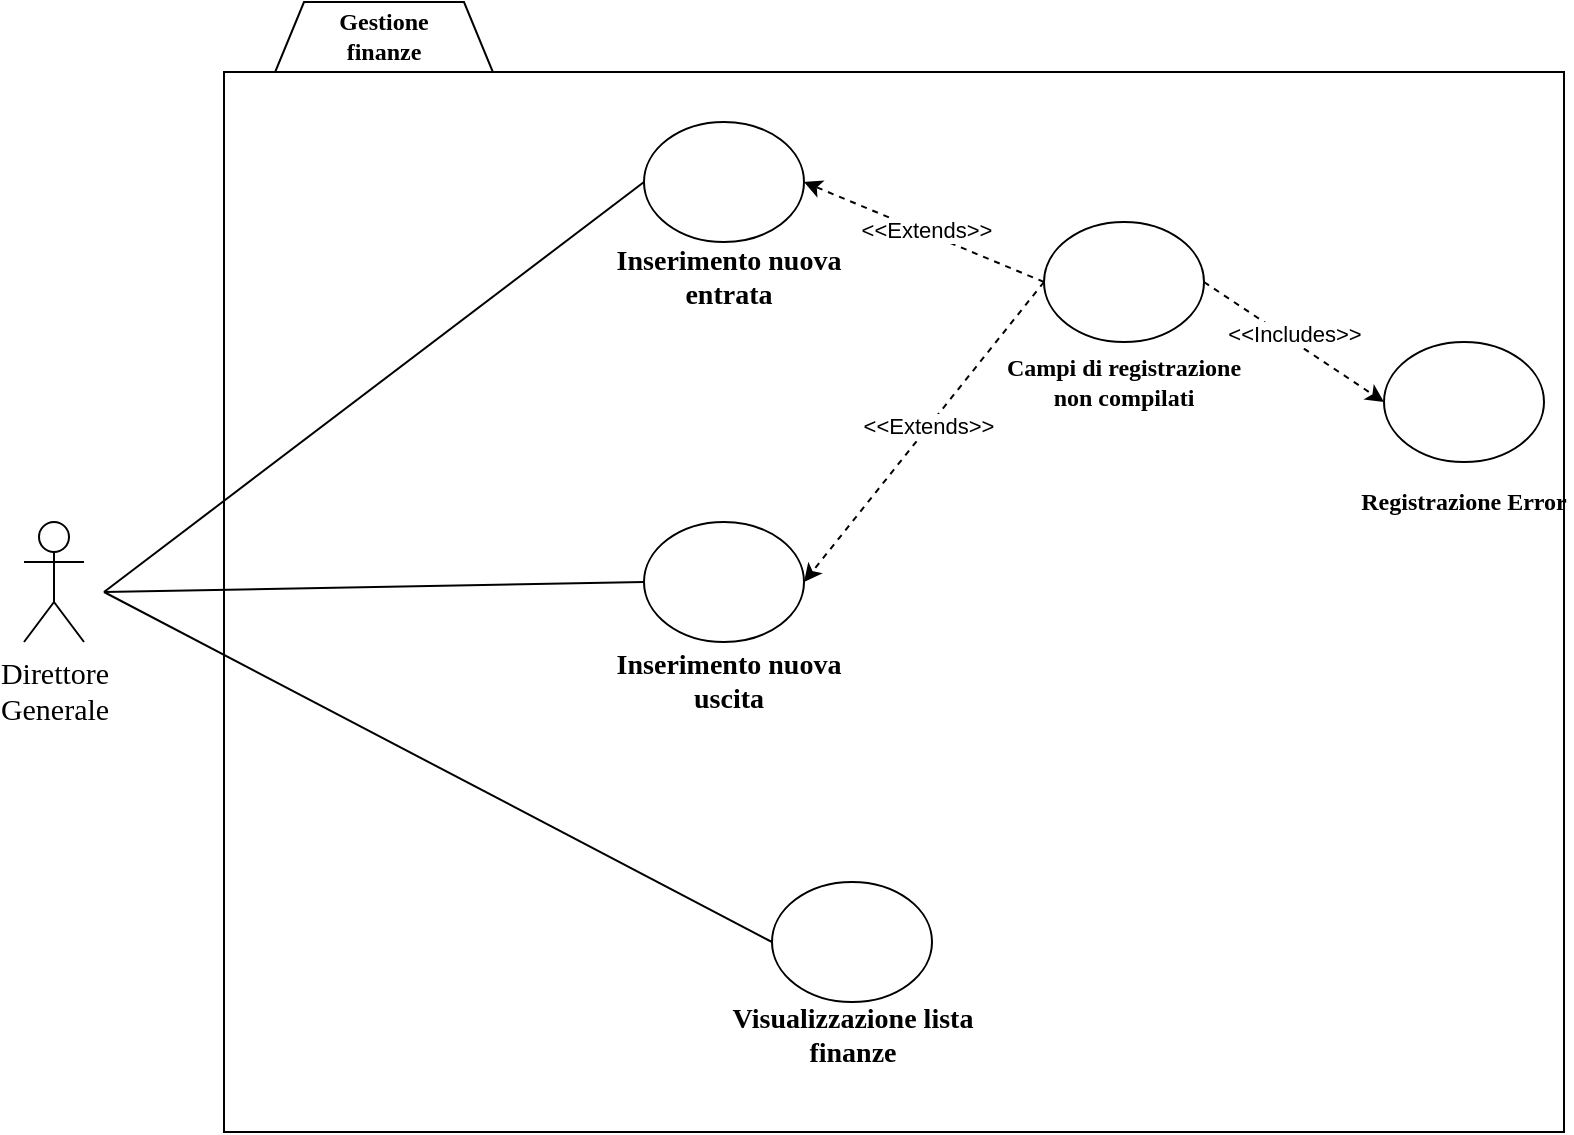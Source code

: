 <mxfile version="13.10.5" type="github">
  <diagram id="ItNjQNX7oRzqFyE7Ipll" name="Page-1">
    <mxGraphModel dx="946" dy="645" grid="1" gridSize="10" guides="1" tooltips="1" connect="1" arrows="1" fold="1" page="1" pageScale="1" pageWidth="827" pageHeight="1169" math="0" shadow="0">
      <root>
        <mxCell id="0" />
        <mxCell id="1" parent="0" />
        <mxCell id="o0FbUrnGtFw57tziQlIS-1" value="" style="shape=hexagon;perimeter=hexagonPerimeter2;whiteSpace=wrap;html=1;fixedSize=1;" parent="1" vertex="1">
          <mxGeometry x="160" y="70" width="120" height="97" as="geometry" />
        </mxCell>
        <mxCell id="o0FbUrnGtFw57tziQlIS-2" value="" style="rounded=0;whiteSpace=wrap;html=1;" parent="1" vertex="1">
          <mxGeometry x="140" y="105" width="670" height="530" as="geometry" />
        </mxCell>
        <mxCell id="o0FbUrnGtFw57tziQlIS-3" value="&lt;font face=&quot;Times New Roman&quot;&gt;&lt;span style=&quot;font-size: 14px&quot;&gt;&lt;b&gt;Inserimento nuova uscita&lt;/b&gt;&lt;/span&gt;&lt;/font&gt;" style="text;html=1;strokeColor=none;fillColor=none;align=center;verticalAlign=middle;whiteSpace=wrap;rounded=0;" parent="1" vertex="1">
          <mxGeometry x="320" y="400" width="145" height="20" as="geometry" />
        </mxCell>
        <mxCell id="o0FbUrnGtFw57tziQlIS-4" value="&lt;div align=&quot;center&quot;&gt;&lt;font face=&quot;Times New Roman&quot;&gt;&lt;b&gt;Gestione&lt;/b&gt;&lt;/font&gt;&lt;/div&gt;&lt;div align=&quot;center&quot;&gt;&lt;font face=&quot;Times New Roman&quot;&gt;&lt;b&gt;finanze&lt;/b&gt;&lt;/font&gt;&lt;/div&gt;" style="text;html=1;strokeColor=none;fillColor=none;align=center;verticalAlign=middle;whiteSpace=wrap;rounded=0;" parent="1" vertex="1">
          <mxGeometry x="200" y="77" width="40" height="20" as="geometry" />
        </mxCell>
        <mxCell id="o0FbUrnGtFw57tziQlIS-5" value="&lt;div&gt;&lt;br&gt;&lt;/div&gt;&lt;div&gt;&lt;br&gt;&lt;/div&gt;&lt;div&gt;&lt;br&gt;&lt;/div&gt;&lt;div&gt;&lt;br&gt;&lt;/div&gt;&lt;div&gt;&lt;br&gt;&lt;/div&gt;&lt;div&gt;&lt;br&gt;&lt;/div&gt;" style="ellipse;whiteSpace=wrap;html=1;" parent="1" vertex="1">
          <mxGeometry x="350" y="330" width="80" height="60" as="geometry" />
        </mxCell>
        <mxCell id="o0FbUrnGtFw57tziQlIS-7" value="&lt;div&gt;&lt;br&gt;&lt;/div&gt;&lt;div&gt;&lt;br&gt;&lt;/div&gt;&lt;div&gt;&lt;br&gt;&lt;/div&gt;&lt;div&gt;&lt;br&gt;&lt;/div&gt;&lt;div&gt;&lt;br&gt;&lt;/div&gt;&lt;div&gt;&lt;br&gt;&lt;/div&gt;" style="ellipse;whiteSpace=wrap;html=1;" parent="1" vertex="1">
          <mxGeometry x="414" y="510" width="80" height="60" as="geometry" />
        </mxCell>
        <mxCell id="o0FbUrnGtFw57tziQlIS-9" value="" style="endArrow=none;html=1;entryX=0;entryY=0.5;entryDx=0;entryDy=0;exitX=1;exitY=0.333;exitDx=0;exitDy=0;exitPerimeter=0;" parent="1" target="o0FbUrnGtFw57tziQlIS-5" edge="1">
          <mxGeometry width="50" height="50" relative="1" as="geometry">
            <mxPoint x="80" y="365" as="sourcePoint" />
            <mxPoint x="330" y="350" as="targetPoint" />
          </mxGeometry>
        </mxCell>
        <mxCell id="o0FbUrnGtFw57tziQlIS-10" value="&lt;font face=&quot;Times New Roman&quot;&gt;&lt;b&gt;&lt;span style=&quot;font-size: 14px&quot;&gt;Inserimento&amp;nbsp;nuova entrata&lt;/span&gt;&lt;/b&gt;&lt;/font&gt;" style="text;html=1;strokeColor=none;fillColor=none;align=center;verticalAlign=middle;whiteSpace=wrap;rounded=0;" parent="1" vertex="1">
          <mxGeometry x="320" y="198" width="145" height="20" as="geometry" />
        </mxCell>
        <mxCell id="o0FbUrnGtFw57tziQlIS-12" value="&lt;font face=&quot;Times New Roman&quot;&gt;&lt;span style=&quot;font-size: 14px&quot;&gt;&lt;b&gt;Visualizzazione lista finanze&lt;/b&gt;&lt;/span&gt;&lt;/font&gt;" style="text;html=1;strokeColor=none;fillColor=none;align=center;verticalAlign=middle;whiteSpace=wrap;rounded=0;" parent="1" vertex="1">
          <mxGeometry x="381.5" y="577" width="145" height="20" as="geometry" />
        </mxCell>
        <mxCell id="o0FbUrnGtFw57tziQlIS-14" value="&lt;div&gt;&lt;br&gt;&lt;/div&gt;&lt;div&gt;&lt;br&gt;&lt;/div&gt;&lt;div&gt;&lt;br&gt;&lt;/div&gt;&lt;div&gt;&lt;br&gt;&lt;/div&gt;&lt;div&gt;&lt;br&gt;&lt;/div&gt;&lt;div&gt;&lt;br&gt;&lt;/div&gt;" style="ellipse;whiteSpace=wrap;html=1;" parent="1" vertex="1">
          <mxGeometry x="350" y="130" width="80" height="60" as="geometry" />
        </mxCell>
        <mxCell id="o0FbUrnGtFw57tziQlIS-15" value="" style="endArrow=none;html=1;exitX=0;exitY=0.5;exitDx=0;exitDy=0;entryX=1;entryY=0.333;entryDx=0;entryDy=0;entryPerimeter=0;" parent="1" source="o0FbUrnGtFw57tziQlIS-14" edge="1">
          <mxGeometry width="50" height="50" relative="1" as="geometry">
            <mxPoint x="370" y="320" as="sourcePoint" />
            <mxPoint x="80" y="365" as="targetPoint" />
          </mxGeometry>
        </mxCell>
        <mxCell id="o0FbUrnGtFw57tziQlIS-16" value="" style="endArrow=none;html=1;exitX=1;exitY=0.333;exitDx=0;exitDy=0;entryX=0;entryY=0.5;entryDx=0;entryDy=0;exitPerimeter=0;" parent="1" target="o0FbUrnGtFw57tziQlIS-7" edge="1">
          <mxGeometry width="50" height="50" relative="1" as="geometry">
            <mxPoint x="80" y="365" as="sourcePoint" />
            <mxPoint x="450" y="410" as="targetPoint" />
          </mxGeometry>
        </mxCell>
        <mxCell id="o0FbUrnGtFw57tziQlIS-23" value="&lt;font face=&quot;Times New Roman&quot; style=&quot;font-size: 15px&quot;&gt;Direttore &lt;br&gt;Generale&lt;/font&gt;" style="shape=umlActor;verticalLabelPosition=bottom;verticalAlign=top;html=1;outlineConnect=0;" parent="1" vertex="1">
          <mxGeometry x="40" y="330" width="30" height="60" as="geometry" />
        </mxCell>
        <mxCell id="C06ovZrhE3uBorGxhGHh-3" value="c" style="endArrow=classic;html=1;dashed=1;entryX=1;entryY=0.5;entryDx=0;entryDy=0;exitX=0;exitY=0.5;exitDx=0;exitDy=0;" edge="1" parent="1" source="C06ovZrhE3uBorGxhGHh-5" target="o0FbUrnGtFw57tziQlIS-14">
          <mxGeometry width="50" height="50" relative="1" as="geometry">
            <mxPoint x="557.5" y="259.5" as="sourcePoint" />
            <mxPoint x="450" y="150" as="targetPoint" />
          </mxGeometry>
        </mxCell>
        <mxCell id="C06ovZrhE3uBorGxhGHh-4" value="&amp;nbsp;&amp;lt;&amp;lt;Extends&amp;gt;&amp;gt;&amp;nbsp;" style="edgeLabel;html=1;align=center;verticalAlign=middle;resizable=0;points=[];" vertex="1" connectable="0" parent="C06ovZrhE3uBorGxhGHh-3">
          <mxGeometry x="-0.013" y="1" relative="1" as="geometry">
            <mxPoint y="-3" as="offset" />
          </mxGeometry>
        </mxCell>
        <mxCell id="C06ovZrhE3uBorGxhGHh-5" value="&lt;div&gt;&lt;br&gt;&lt;/div&gt;&lt;div&gt;&lt;br&gt;&lt;/div&gt;&lt;div&gt;&lt;br&gt;&lt;/div&gt;&lt;div&gt;&lt;br&gt;&lt;/div&gt;&lt;div&gt;&lt;br&gt;&lt;/div&gt;&lt;div&gt;&lt;br&gt;&lt;/div&gt;" style="ellipse;whiteSpace=wrap;html=1;" vertex="1" parent="1">
          <mxGeometry x="550" y="180" width="80" height="60" as="geometry" />
        </mxCell>
        <mxCell id="C06ovZrhE3uBorGxhGHh-6" value="&lt;div&gt;&lt;b&gt;&lt;font face=&quot;Times New Roman&quot;&gt;Campi di registrazione&lt;/font&gt;&lt;/b&gt;&lt;/div&gt;&lt;div&gt;&lt;b&gt;&lt;font face=&quot;Times New Roman&quot;&gt;non compilat&lt;/font&gt;&lt;font face=&quot;Times New Roman&quot;&gt;i&lt;/font&gt;&lt;br&gt;&lt;/b&gt;&lt;/div&gt;" style="text;html=1;strokeColor=none;fillColor=none;align=center;verticalAlign=middle;whiteSpace=wrap;rounded=0;" vertex="1" parent="1">
          <mxGeometry x="530" y="250" width="120" height="20" as="geometry" />
        </mxCell>
        <mxCell id="C06ovZrhE3uBorGxhGHh-7" value="&lt;div&gt;&lt;br&gt;&lt;/div&gt;&lt;div&gt;&lt;br&gt;&lt;/div&gt;&lt;div&gt;&lt;br&gt;&lt;/div&gt;&lt;div&gt;&lt;br&gt;&lt;/div&gt;&lt;div&gt;&lt;br&gt;&lt;/div&gt;&lt;div&gt;&lt;br&gt;&lt;/div&gt;" style="ellipse;whiteSpace=wrap;html=1;" vertex="1" parent="1">
          <mxGeometry x="720" y="240" width="80" height="60" as="geometry" />
        </mxCell>
        <mxCell id="C06ovZrhE3uBorGxhGHh-8" value="&lt;font face=&quot;Times New Roman&quot;&gt;&lt;b&gt;Registrazione Error&lt;/b&gt;&lt;/font&gt;" style="text;html=1;strokeColor=none;fillColor=none;align=center;verticalAlign=middle;whiteSpace=wrap;rounded=0;" vertex="1" parent="1">
          <mxGeometry x="706" y="310" width="108" height="20" as="geometry" />
        </mxCell>
        <mxCell id="C06ovZrhE3uBorGxhGHh-9" value="" style="endArrow=classic;html=1;dashed=1;entryX=0;entryY=0.5;entryDx=0;entryDy=0;exitX=1;exitY=0.5;exitDx=0;exitDy=0;" edge="1" parent="1" source="C06ovZrhE3uBorGxhGHh-5" target="C06ovZrhE3uBorGxhGHh-7">
          <mxGeometry width="50" height="50" relative="1" as="geometry">
            <mxPoint x="767.5" y="490" as="sourcePoint" />
            <mxPoint x="607.5" y="490" as="targetPoint" />
          </mxGeometry>
        </mxCell>
        <mxCell id="C06ovZrhE3uBorGxhGHh-10" value="&amp;nbsp;&amp;lt;&amp;lt;Includes&amp;gt;&amp;gt;&amp;nbsp;" style="edgeLabel;html=1;align=center;verticalAlign=middle;resizable=0;points=[];" vertex="1" connectable="0" parent="C06ovZrhE3uBorGxhGHh-9">
          <mxGeometry x="-0.013" y="1" relative="1" as="geometry">
            <mxPoint y="-3" as="offset" />
          </mxGeometry>
        </mxCell>
        <mxCell id="C06ovZrhE3uBorGxhGHh-12" value="c" style="endArrow=classic;html=1;dashed=1;entryX=1;entryY=0.5;entryDx=0;entryDy=0;exitX=0;exitY=0.5;exitDx=0;exitDy=0;" edge="1" parent="1" source="C06ovZrhE3uBorGxhGHh-5" target="o0FbUrnGtFw57tziQlIS-5">
          <mxGeometry width="50" height="50" relative="1" as="geometry">
            <mxPoint x="552.5" y="220" as="sourcePoint" />
            <mxPoint x="440" y="170" as="targetPoint" />
          </mxGeometry>
        </mxCell>
        <mxCell id="C06ovZrhE3uBorGxhGHh-13" value="&amp;nbsp;&amp;lt;&amp;lt;Extends&amp;gt;&amp;gt;&amp;nbsp;" style="edgeLabel;html=1;align=center;verticalAlign=middle;resizable=0;points=[];" vertex="1" connectable="0" parent="C06ovZrhE3uBorGxhGHh-12">
          <mxGeometry x="-0.013" y="1" relative="1" as="geometry">
            <mxPoint y="-3" as="offset" />
          </mxGeometry>
        </mxCell>
      </root>
    </mxGraphModel>
  </diagram>
</mxfile>
